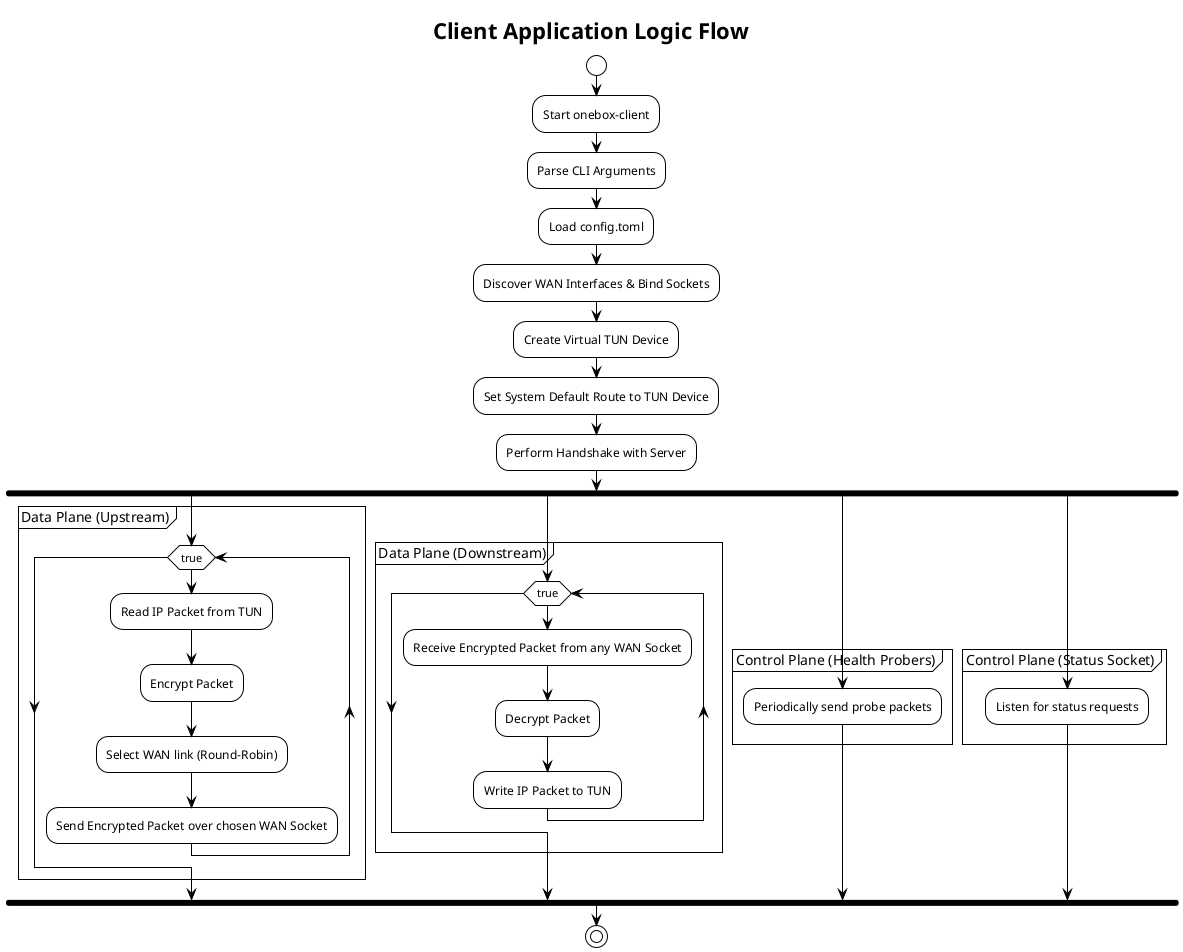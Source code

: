 @startuml
!theme plain

title Client Application Logic Flow

start
:Start onebox-client;
:Parse CLI Arguments;
:Load config.toml;
:Discover WAN Interfaces & Bind Sockets;
:Create Virtual TUN Device;
:Set System Default Route to TUN Device;
:Perform Handshake with Server;

fork
  partition "Data Plane (Upstream)" {
    while (true)
      :Read IP Packet from TUN;
      :Encrypt Packet;
      :Select WAN link (Round-Robin);
      :Send Encrypted Packet over chosen WAN Socket;
    endwhile
  }
fork again
  partition "Data Plane (Downstream)" {
    while (true)
      :Receive Encrypted Packet from any WAN Socket;
      :Decrypt Packet;
      :Write IP Packet to TUN;
    endwhile
  }
fork again
  partition "Control Plane (Health Probers)" {
    :Periodically send probe packets;
  }
fork again
  partition "Control Plane (Status Socket)" {
    :Listen for status requests;
  }
end fork

stop

@enduml
